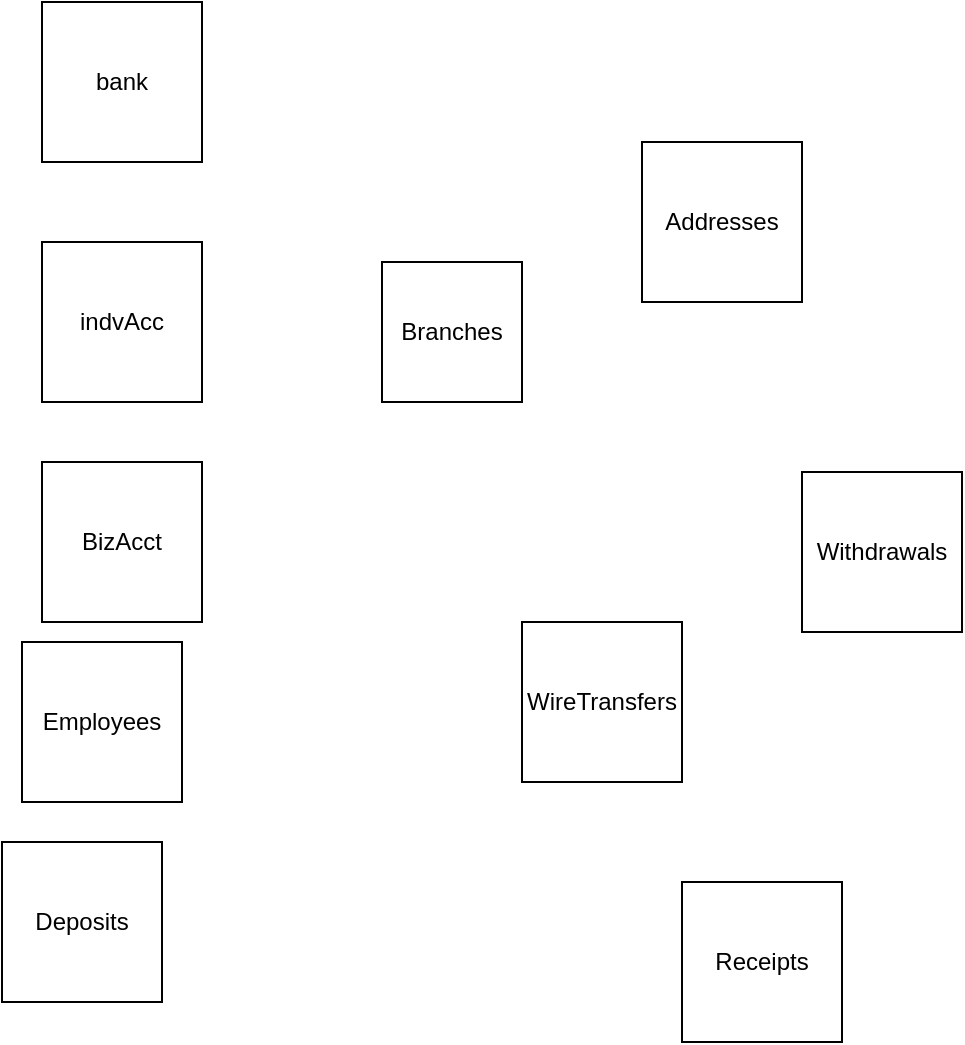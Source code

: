 <mxfile version="21.2.1" type="github">
  <diagram name="Page-1" id="eBBKXrwx8veAiLtaqTG1">
    <mxGraphModel dx="1434" dy="764" grid="1" gridSize="10" guides="1" tooltips="1" connect="1" arrows="1" fold="1" page="1" pageScale="1" pageWidth="850" pageHeight="1100" math="0" shadow="0">
      <root>
        <mxCell id="0" />
        <mxCell id="1" parent="0" />
        <mxCell id="Y-f8oXr_-9cfSDebfGVU-1" value="bank" style="whiteSpace=wrap;html=1;aspect=fixed;" vertex="1" parent="1">
          <mxGeometry x="140" y="40" width="80" height="80" as="geometry" />
        </mxCell>
        <mxCell id="Y-f8oXr_-9cfSDebfGVU-2" value="indvAcc" style="whiteSpace=wrap;html=1;aspect=fixed;" vertex="1" parent="1">
          <mxGeometry x="140" y="160" width="80" height="80" as="geometry" />
        </mxCell>
        <mxCell id="Y-f8oXr_-9cfSDebfGVU-3" value="BizAcct" style="whiteSpace=wrap;html=1;aspect=fixed;" vertex="1" parent="1">
          <mxGeometry x="140" y="270" width="80" height="80" as="geometry" />
        </mxCell>
        <mxCell id="Y-f8oXr_-9cfSDebfGVU-4" value="Employees" style="whiteSpace=wrap;html=1;aspect=fixed;" vertex="1" parent="1">
          <mxGeometry x="130" y="360" width="80" height="80" as="geometry" />
        </mxCell>
        <mxCell id="Y-f8oXr_-9cfSDebfGVU-5" value="Deposits" style="whiteSpace=wrap;html=1;aspect=fixed;" vertex="1" parent="1">
          <mxGeometry x="120" y="460" width="80" height="80" as="geometry" />
        </mxCell>
        <mxCell id="Y-f8oXr_-9cfSDebfGVU-6" value="Branches" style="whiteSpace=wrap;html=1;aspect=fixed;" vertex="1" parent="1">
          <mxGeometry x="310" y="170" width="70" height="70" as="geometry" />
        </mxCell>
        <mxCell id="Y-f8oXr_-9cfSDebfGVU-7" value="WireTransfers" style="whiteSpace=wrap;html=1;aspect=fixed;" vertex="1" parent="1">
          <mxGeometry x="380" y="350" width="80" height="80" as="geometry" />
        </mxCell>
        <mxCell id="Y-f8oXr_-9cfSDebfGVU-9" value="Withdrawals" style="whiteSpace=wrap;html=1;aspect=fixed;" vertex="1" parent="1">
          <mxGeometry x="520" y="275" width="80" height="80" as="geometry" />
        </mxCell>
        <mxCell id="Y-f8oXr_-9cfSDebfGVU-10" value="Receipts" style="whiteSpace=wrap;html=1;aspect=fixed;" vertex="1" parent="1">
          <mxGeometry x="460" y="480" width="80" height="80" as="geometry" />
        </mxCell>
        <mxCell id="Y-f8oXr_-9cfSDebfGVU-11" value="Addresses" style="whiteSpace=wrap;html=1;aspect=fixed;" vertex="1" parent="1">
          <mxGeometry x="440" y="110" width="80" height="80" as="geometry" />
        </mxCell>
      </root>
    </mxGraphModel>
  </diagram>
</mxfile>
